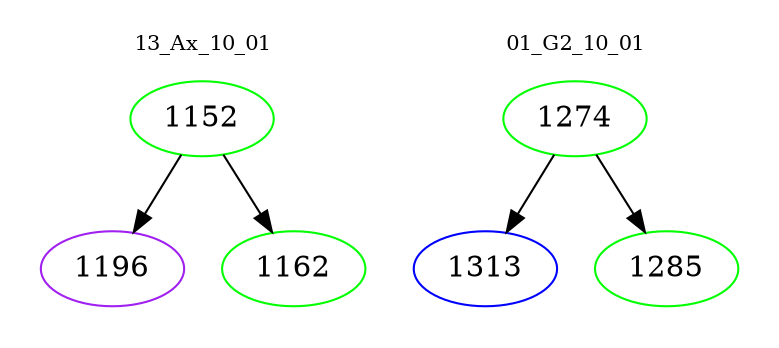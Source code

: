 digraph{
subgraph cluster_0 {
color = white
label = "13_Ax_10_01";
fontsize=10;
T0_1152 [label="1152", color="green"]
T0_1152 -> T0_1196 [color="black"]
T0_1196 [label="1196", color="purple"]
T0_1152 -> T0_1162 [color="black"]
T0_1162 [label="1162", color="green"]
}
subgraph cluster_1 {
color = white
label = "01_G2_10_01";
fontsize=10;
T1_1274 [label="1274", color="green"]
T1_1274 -> T1_1313 [color="black"]
T1_1313 [label="1313", color="blue"]
T1_1274 -> T1_1285 [color="black"]
T1_1285 [label="1285", color="green"]
}
}

